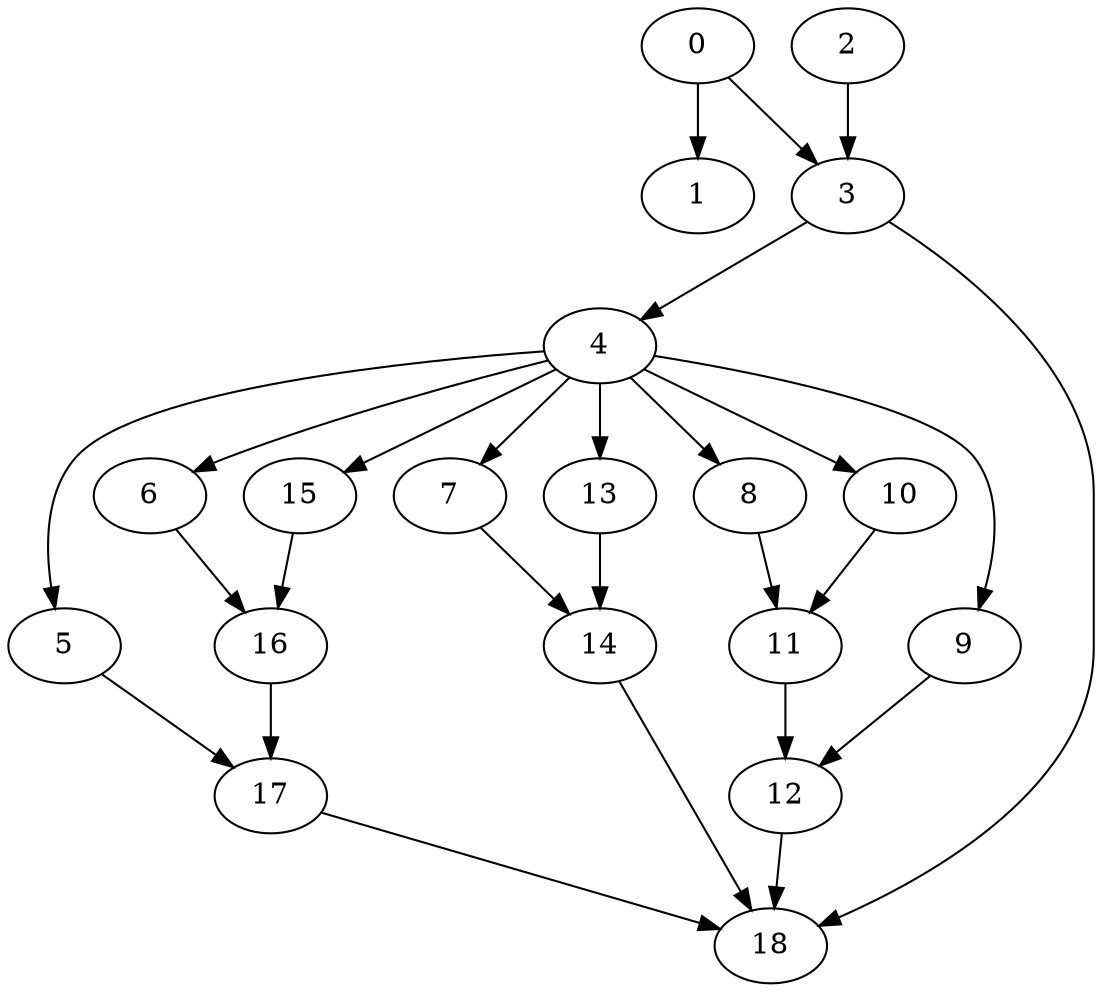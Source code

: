 digraph {
	0
	1
	2
	3
	4
	5
	6
	7
	8
	9
	10
	11
	12
	13
	14
	15
	16
	17
	18
	2 -> 3
	0 -> 3
	3 -> 4
	4 -> 9
	4 -> 13
	4 -> 8
	4 -> 10
	8 -> 11
	10 -> 11
	4 -> 15
	15 -> 16
	6 -> 16
	4 -> 6
	4 -> 7
	0 -> 1
	4 -> 5
	9 -> 12
	11 -> 12
	7 -> 14
	13 -> 14
	5 -> 17
	16 -> 17
	12 -> 18
	14 -> 18
	17 -> 18
	3 -> 18
}

